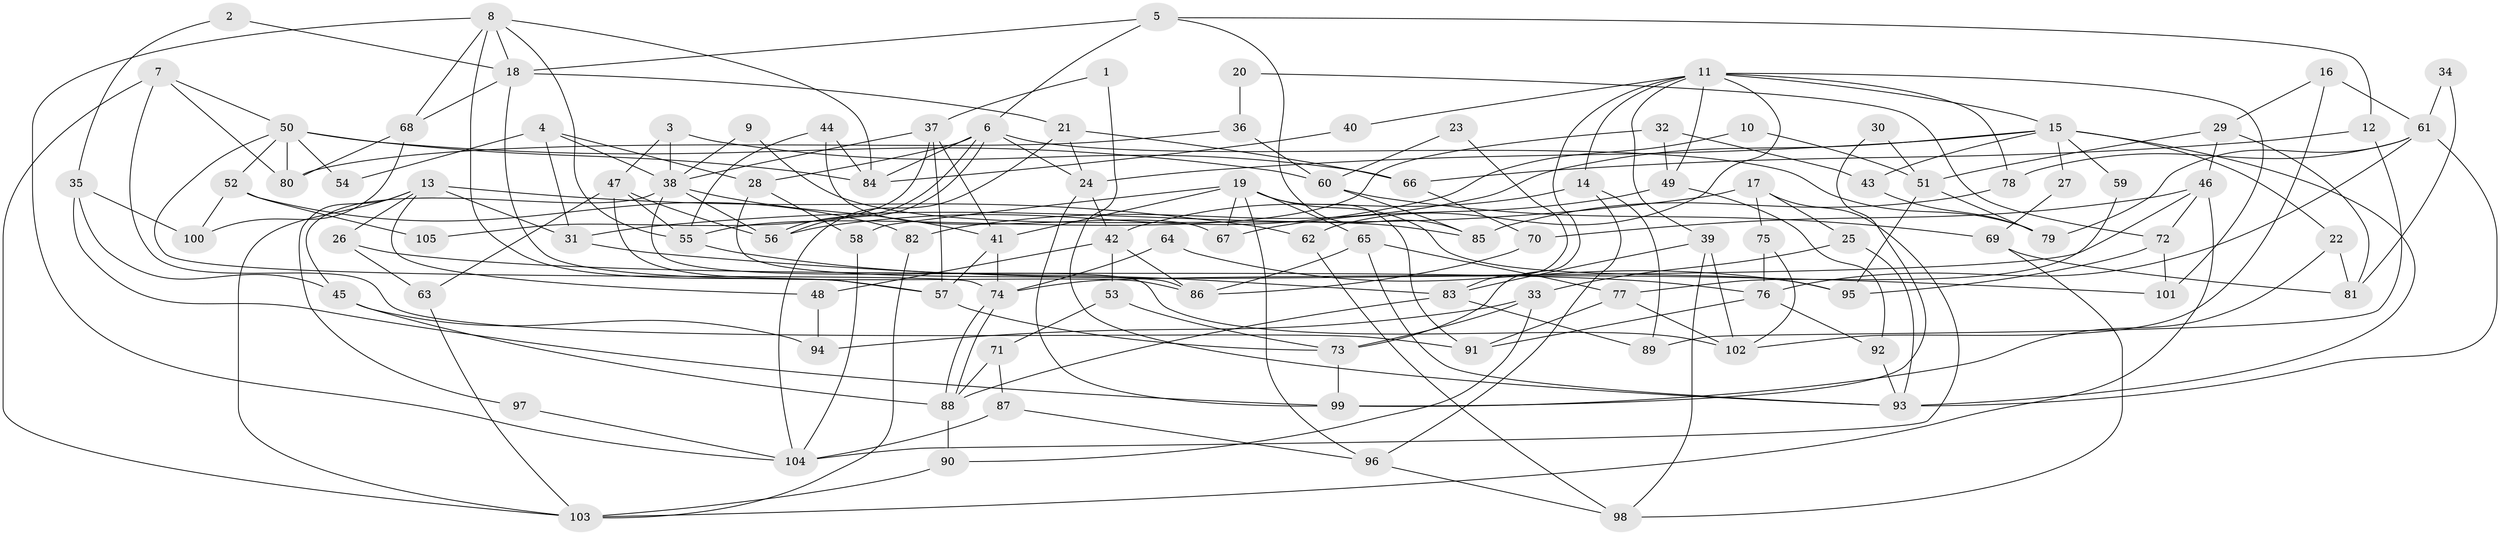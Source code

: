 // coarse degree distribution, {9: 0.0625, 11: 0.0625, 5: 0.21875, 4: 0.0625, 8: 0.3125, 7: 0.03125, 10: 0.0625, 6: 0.1875}
// Generated by graph-tools (version 1.1) at 2025/37/03/04/25 23:37:09]
// undirected, 105 vertices, 210 edges
graph export_dot {
  node [color=gray90,style=filled];
  1;
  2;
  3;
  4;
  5;
  6;
  7;
  8;
  9;
  10;
  11;
  12;
  13;
  14;
  15;
  16;
  17;
  18;
  19;
  20;
  21;
  22;
  23;
  24;
  25;
  26;
  27;
  28;
  29;
  30;
  31;
  32;
  33;
  34;
  35;
  36;
  37;
  38;
  39;
  40;
  41;
  42;
  43;
  44;
  45;
  46;
  47;
  48;
  49;
  50;
  51;
  52;
  53;
  54;
  55;
  56;
  57;
  58;
  59;
  60;
  61;
  62;
  63;
  64;
  65;
  66;
  67;
  68;
  69;
  70;
  71;
  72;
  73;
  74;
  75;
  76;
  77;
  78;
  79;
  80;
  81;
  82;
  83;
  84;
  85;
  86;
  87;
  88;
  89;
  90;
  91;
  92;
  93;
  94;
  95;
  96;
  97;
  98;
  99;
  100;
  101;
  102;
  103;
  104;
  105;
  1 -- 37;
  1 -- 93;
  2 -- 18;
  2 -- 35;
  3 -- 38;
  3 -- 47;
  3 -- 66;
  4 -- 38;
  4 -- 28;
  4 -- 31;
  4 -- 54;
  5 -- 18;
  5 -- 12;
  5 -- 6;
  5 -- 85;
  6 -- 56;
  6 -- 56;
  6 -- 24;
  6 -- 28;
  6 -- 79;
  6 -- 84;
  7 -- 50;
  7 -- 80;
  7 -- 91;
  7 -- 103;
  8 -- 104;
  8 -- 57;
  8 -- 18;
  8 -- 55;
  8 -- 68;
  8 -- 84;
  9 -- 38;
  9 -- 85;
  10 -- 56;
  10 -- 51;
  11 -- 49;
  11 -- 73;
  11 -- 14;
  11 -- 15;
  11 -- 39;
  11 -- 40;
  11 -- 62;
  11 -- 78;
  11 -- 101;
  12 -- 89;
  12 -- 66;
  13 -- 48;
  13 -- 103;
  13 -- 26;
  13 -- 31;
  13 -- 62;
  13 -- 97;
  14 -- 96;
  14 -- 42;
  14 -- 89;
  15 -- 24;
  15 -- 22;
  15 -- 27;
  15 -- 43;
  15 -- 59;
  15 -- 82;
  15 -- 93;
  16 -- 29;
  16 -- 61;
  16 -- 102;
  17 -- 104;
  17 -- 31;
  17 -- 25;
  17 -- 75;
  18 -- 21;
  18 -- 68;
  18 -- 86;
  19 -- 41;
  19 -- 65;
  19 -- 58;
  19 -- 67;
  19 -- 91;
  19 -- 95;
  19 -- 96;
  20 -- 36;
  20 -- 72;
  21 -- 24;
  21 -- 104;
  21 -- 66;
  22 -- 99;
  22 -- 81;
  23 -- 83;
  23 -- 60;
  24 -- 42;
  24 -- 99;
  25 -- 93;
  25 -- 33;
  26 -- 76;
  26 -- 63;
  27 -- 69;
  28 -- 86;
  28 -- 58;
  29 -- 46;
  29 -- 51;
  29 -- 81;
  30 -- 99;
  30 -- 51;
  31 -- 101;
  32 -- 49;
  32 -- 55;
  32 -- 43;
  33 -- 90;
  33 -- 73;
  33 -- 94;
  34 -- 61;
  34 -- 81;
  35 -- 100;
  35 -- 45;
  35 -- 99;
  36 -- 80;
  36 -- 60;
  37 -- 38;
  37 -- 57;
  37 -- 41;
  37 -- 105;
  38 -- 41;
  38 -- 102;
  38 -- 45;
  38 -- 56;
  39 -- 102;
  39 -- 83;
  39 -- 98;
  40 -- 84;
  41 -- 74;
  41 -- 57;
  42 -- 86;
  42 -- 48;
  42 -- 53;
  43 -- 79;
  44 -- 84;
  44 -- 55;
  44 -- 67;
  45 -- 88;
  45 -- 94;
  46 -- 103;
  46 -- 70;
  46 -- 72;
  46 -- 74;
  47 -- 56;
  47 -- 57;
  47 -- 55;
  47 -- 63;
  48 -- 94;
  49 -- 67;
  49 -- 92;
  50 -- 74;
  50 -- 84;
  50 -- 52;
  50 -- 54;
  50 -- 60;
  50 -- 80;
  51 -- 95;
  51 -- 79;
  52 -- 82;
  52 -- 100;
  52 -- 105;
  53 -- 73;
  53 -- 71;
  55 -- 83;
  57 -- 73;
  58 -- 104;
  59 -- 77;
  60 -- 69;
  60 -- 85;
  61 -- 79;
  61 -- 78;
  61 -- 76;
  61 -- 93;
  62 -- 98;
  63 -- 103;
  64 -- 95;
  64 -- 74;
  65 -- 93;
  65 -- 77;
  65 -- 86;
  66 -- 70;
  68 -- 80;
  68 -- 100;
  69 -- 81;
  69 -- 98;
  70 -- 86;
  71 -- 88;
  71 -- 87;
  72 -- 101;
  72 -- 95;
  73 -- 99;
  74 -- 88;
  74 -- 88;
  75 -- 76;
  75 -- 102;
  76 -- 91;
  76 -- 92;
  77 -- 102;
  77 -- 91;
  78 -- 85;
  82 -- 103;
  83 -- 88;
  83 -- 89;
  87 -- 96;
  87 -- 104;
  88 -- 90;
  90 -- 103;
  92 -- 93;
  96 -- 98;
  97 -- 104;
}
